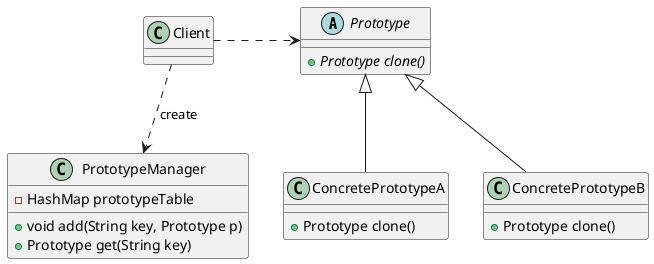 @startuml
abstract class Prototype {
+{abstract} Prototype clone()
}

class ConcretePrototypeA extends Prototype {
+Prototype clone()
}

class ConcretePrototypeB extends Prototype {
+Prototype clone()
}

class Client {
}

class PrototypeManager {
-HashMap prototypeTable
+void add(String key, Prototype p)
+Prototype get(String key)
}

Client ..>  PrototypeManager : create
Client .right.> Prototype

@enduml